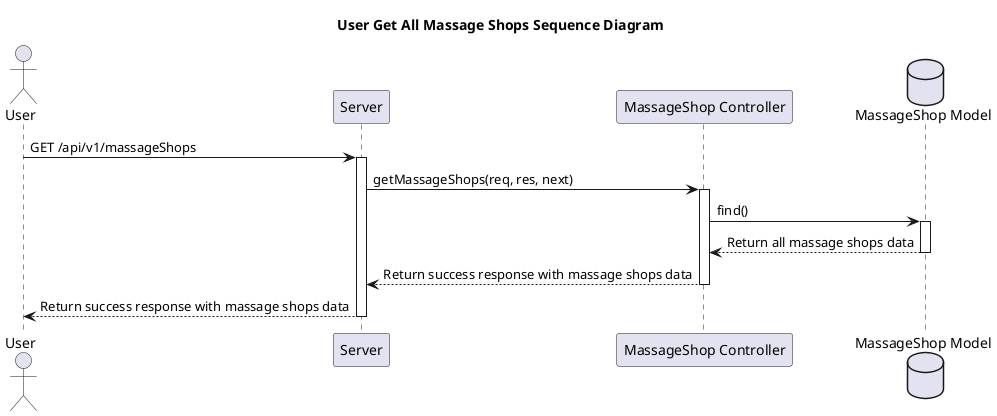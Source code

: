@startuml User Get All Massage Shops Sequence Diagram 
title User Get All Massage Shops Sequence Diagram

actor User
participant "Server" as Server
participant "MassageShop Controller" as MassageShopController
database "MassageShop Model" as Model

User -> Server: GET /api/v1/massageShops
activate Server

Server -> MassageShopController: getMassageShops(req, res, next)
activate MassageShopController

MassageShopController -> Model: find()
activate Model

Model --> MassageShopController: Return all massage shops data
deactivate Model

MassageShopController --> Server: Return success response with massage shops data
deactivate MassageShopController

Server --> User: Return success response with massage shops data
deactivate Server

@enduml
